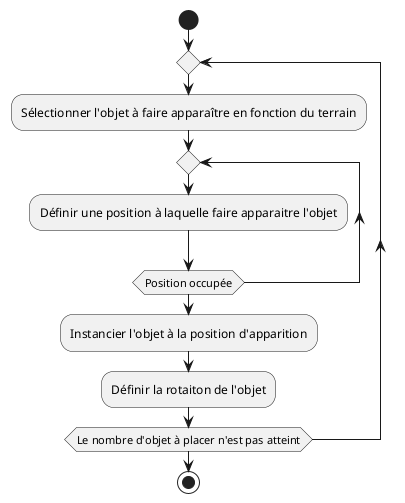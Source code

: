 @startuml generationStationaryObjectActivity
start
repeat
  :Sélectionner l'objet à faire apparaître en fonction du terrain;
  repeat
  :Définir une position à laquelle faire apparaitre l'objet;
  repeat while (Position occupée)
  :Instancier l'objet à la position d'apparition;
  :Définir la rotaiton de l'objet;
repeat while (Le nombre d'objet à placer n'est pas atteint)
stop
@enduml
